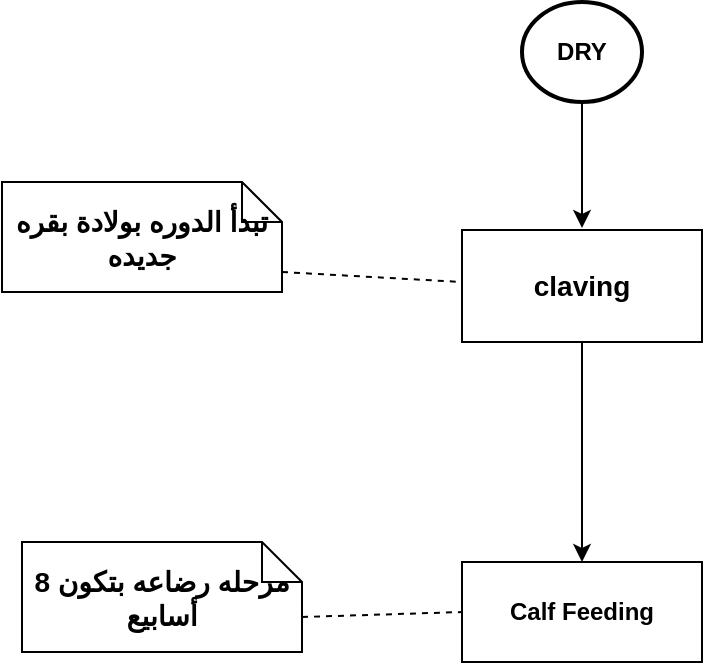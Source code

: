<mxfile version="25.0.3">
  <diagram id="C5RBs43oDa-KdzZeNtuy" name="Page-1">
    <mxGraphModel dx="1114" dy="829" grid="1" gridSize="10" guides="1" tooltips="1" connect="1" arrows="1" fold="1" page="1" pageScale="1" pageWidth="827" pageHeight="1169" math="0" shadow="0">
      <root>
        <mxCell id="WIyWlLk6GJQsqaUBKTNV-0" />
        <mxCell id="WIyWlLk6GJQsqaUBKTNV-1" parent="WIyWlLk6GJQsqaUBKTNV-0" />
        <mxCell id="JbC7E2ZTBqTir1OGSDIm-0" value="&lt;b&gt;DRY&lt;/b&gt;" style="strokeWidth=2;html=1;shape=mxgraph.flowchart.start_2;whiteSpace=wrap;" vertex="1" parent="WIyWlLk6GJQsqaUBKTNV-1">
          <mxGeometry x="370" y="230" width="60" height="50" as="geometry" />
        </mxCell>
        <mxCell id="JbC7E2ZTBqTir1OGSDIm-1" value="" style="endArrow=classic;html=1;rounded=0;exitX=0.5;exitY=1;exitDx=0;exitDy=0;exitPerimeter=0;" edge="1" parent="WIyWlLk6GJQsqaUBKTNV-1" source="JbC7E2ZTBqTir1OGSDIm-0">
          <mxGeometry width="50" height="50" relative="1" as="geometry">
            <mxPoint x="390" y="410" as="sourcePoint" />
            <mxPoint x="400" y="343" as="targetPoint" />
          </mxGeometry>
        </mxCell>
        <mxCell id="JbC7E2ZTBqTir1OGSDIm-2" value="&lt;font style=&quot;font-size: 14px;&quot;&gt;&lt;b&gt;claving&lt;/b&gt;&lt;/font&gt;" style="rounded=0;whiteSpace=wrap;html=1;" vertex="1" parent="WIyWlLk6GJQsqaUBKTNV-1">
          <mxGeometry x="340" y="344" width="120" height="56" as="geometry" />
        </mxCell>
        <mxCell id="JbC7E2ZTBqTir1OGSDIm-3" value="&lt;b&gt;&lt;font style=&quot;font-size: 14px;&quot;&gt;تبدأ الدوره بولادة بقره جديده &lt;/font&gt;&lt;/b&gt;" style="shape=note;size=20;whiteSpace=wrap;html=1;" vertex="1" parent="WIyWlLk6GJQsqaUBKTNV-1">
          <mxGeometry x="110" y="320" width="140" height="55" as="geometry" />
        </mxCell>
        <mxCell id="JbC7E2ZTBqTir1OGSDIm-9" value="" style="endArrow=none;dashed=1;html=1;rounded=0;exitX=1;exitY=0.818;exitDx=0;exitDy=0;exitPerimeter=0;" edge="1" parent="WIyWlLk6GJQsqaUBKTNV-1" source="JbC7E2ZTBqTir1OGSDIm-3">
          <mxGeometry width="50" height="50" relative="1" as="geometry">
            <mxPoint x="770" y="120" as="sourcePoint" />
            <mxPoint x="340" y="370" as="targetPoint" />
          </mxGeometry>
        </mxCell>
        <mxCell id="JbC7E2ZTBqTir1OGSDIm-15" value="&lt;b&gt;Calf Feeding &lt;br&gt;&lt;/b&gt;" style="rounded=0;whiteSpace=wrap;html=1;" vertex="1" parent="WIyWlLk6GJQsqaUBKTNV-1">
          <mxGeometry x="340" y="510" width="120" height="50" as="geometry" />
        </mxCell>
        <mxCell id="JbC7E2ZTBqTir1OGSDIm-16" value="" style="endArrow=classic;html=1;rounded=0;" edge="1" parent="WIyWlLk6GJQsqaUBKTNV-1" target="JbC7E2ZTBqTir1OGSDIm-15">
          <mxGeometry width="50" height="50" relative="1" as="geometry">
            <mxPoint x="400" y="400" as="sourcePoint" />
            <mxPoint x="560" y="340" as="targetPoint" />
            <Array as="points">
              <mxPoint x="400" y="410" />
            </Array>
          </mxGeometry>
        </mxCell>
        <mxCell id="JbC7E2ZTBqTir1OGSDIm-17" value="&lt;b&gt;&lt;font style=&quot;font-size: 14px;&quot;&gt;مرحله رضاعه بتكون 8 أسابيع &lt;/font&gt;&lt;/b&gt;" style="shape=note;size=20;whiteSpace=wrap;html=1;" vertex="1" parent="WIyWlLk6GJQsqaUBKTNV-1">
          <mxGeometry x="120" y="500" width="140" height="55" as="geometry" />
        </mxCell>
        <mxCell id="JbC7E2ZTBqTir1OGSDIm-18" value="" style="endArrow=none;dashed=1;html=1;rounded=0;entryX=0;entryY=0.5;entryDx=0;entryDy=0;exitX=0;exitY=0;exitDx=140;exitDy=37.5;exitPerimeter=0;" edge="1" parent="WIyWlLk6GJQsqaUBKTNV-1" source="JbC7E2ZTBqTir1OGSDIm-17" target="JbC7E2ZTBqTir1OGSDIm-15">
          <mxGeometry width="50" height="50" relative="1" as="geometry">
            <mxPoint x="270" y="535" as="sourcePoint" />
            <mxPoint x="350" y="537.5" as="targetPoint" />
          </mxGeometry>
        </mxCell>
      </root>
    </mxGraphModel>
  </diagram>
</mxfile>
